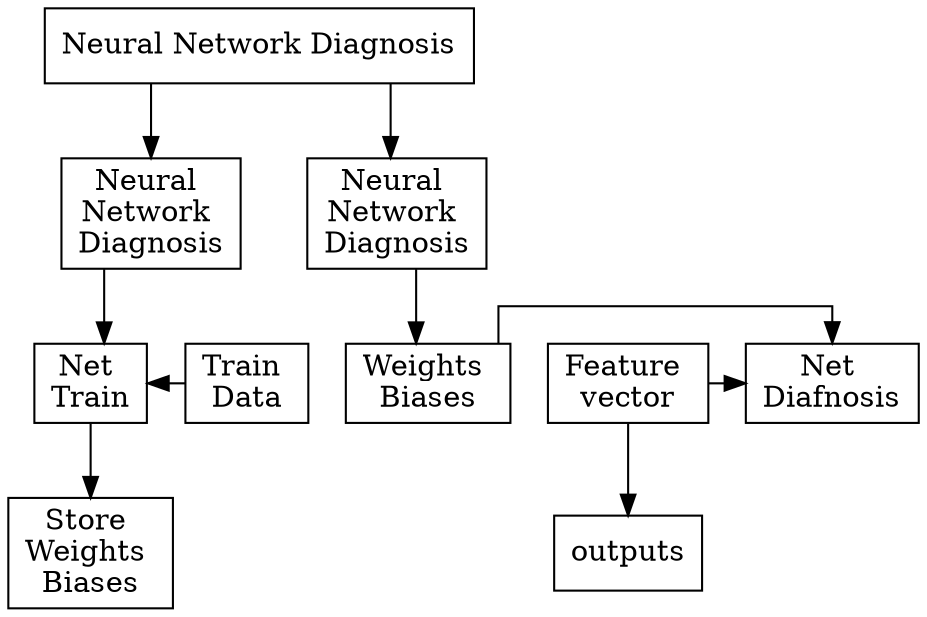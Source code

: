 digraph procedure{
    resolution=480;
    fontname=SimHei
    dpi = 320;
    //rankdir="LR"
    node[shape="box"]
    splines=ortho
    //edge[style="straight"]
    main[label="Neural Network Diagnosis"]
    nnt[label="Neural \nNetwork \nDiagnosis"]
    nnd[label="Neural \nNetwork \nDiagnosis"]
    td[label="Train \nData"]
    nt[label="Net \nTrain"]
    nd[label="Net \nDiafnosis"]
    wb[label="Weights \nBiases"]
    fv[label="Feature \nvector"]
    swb[label="Store \nWeights \nBiases"]
    o[label="outputs"]

    main -> {nnt nnd}
    nnt -> nt -> swb
    td -> nt
    nnd -> wb
    {wb, fv} -> nd
    fv -> o
    {rank=same; td nt nd wb fv}
    {rank=same; swb o}
}
